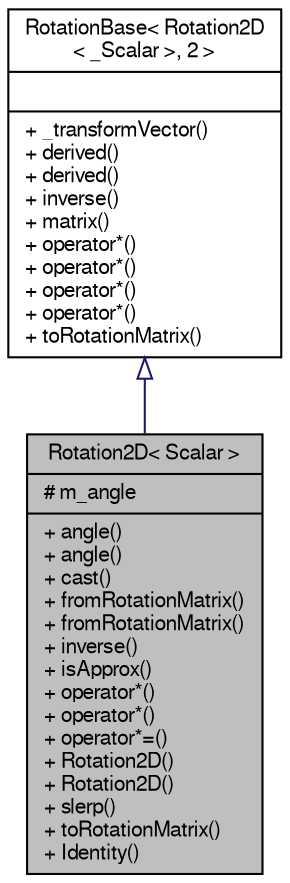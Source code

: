 digraph "Rotation2D&lt; Scalar &gt;"
{
  edge [fontname="FreeSans",fontsize="10",labelfontname="FreeSans",labelfontsize="10"];
  node [fontname="FreeSans",fontsize="10",shape=record];
  Node1 [label="{Rotation2D\< Scalar \>\n|# m_angle\l|+ angle()\l+ angle()\l+ cast()\l+ fromRotationMatrix()\l+ fromRotationMatrix()\l+ inverse()\l+ isApprox()\l+ operator*()\l+ operator*()\l+ operator*=()\l+ Rotation2D()\l+ Rotation2D()\l+ slerp()\l+ toRotationMatrix()\l+ Identity()\l}",height=0.2,width=0.4,color="black", fillcolor="grey75", style="filled" fontcolor="black"];
  Node2 -> Node1 [dir="back",color="midnightblue",fontsize="10",style="solid",arrowtail="onormal",fontname="FreeSans"];
  Node2 [label="{RotationBase\< Rotation2D\l\< _Scalar \>, 2 \>\n||+ _transformVector()\l+ derived()\l+ derived()\l+ inverse()\l+ matrix()\l+ operator*()\l+ operator*()\l+ operator*()\l+ operator*()\l+ toRotationMatrix()\l}",height=0.2,width=0.4,color="black", fillcolor="white", style="filled",URL="$classEigen_1_1RotationBase.html"];
}
